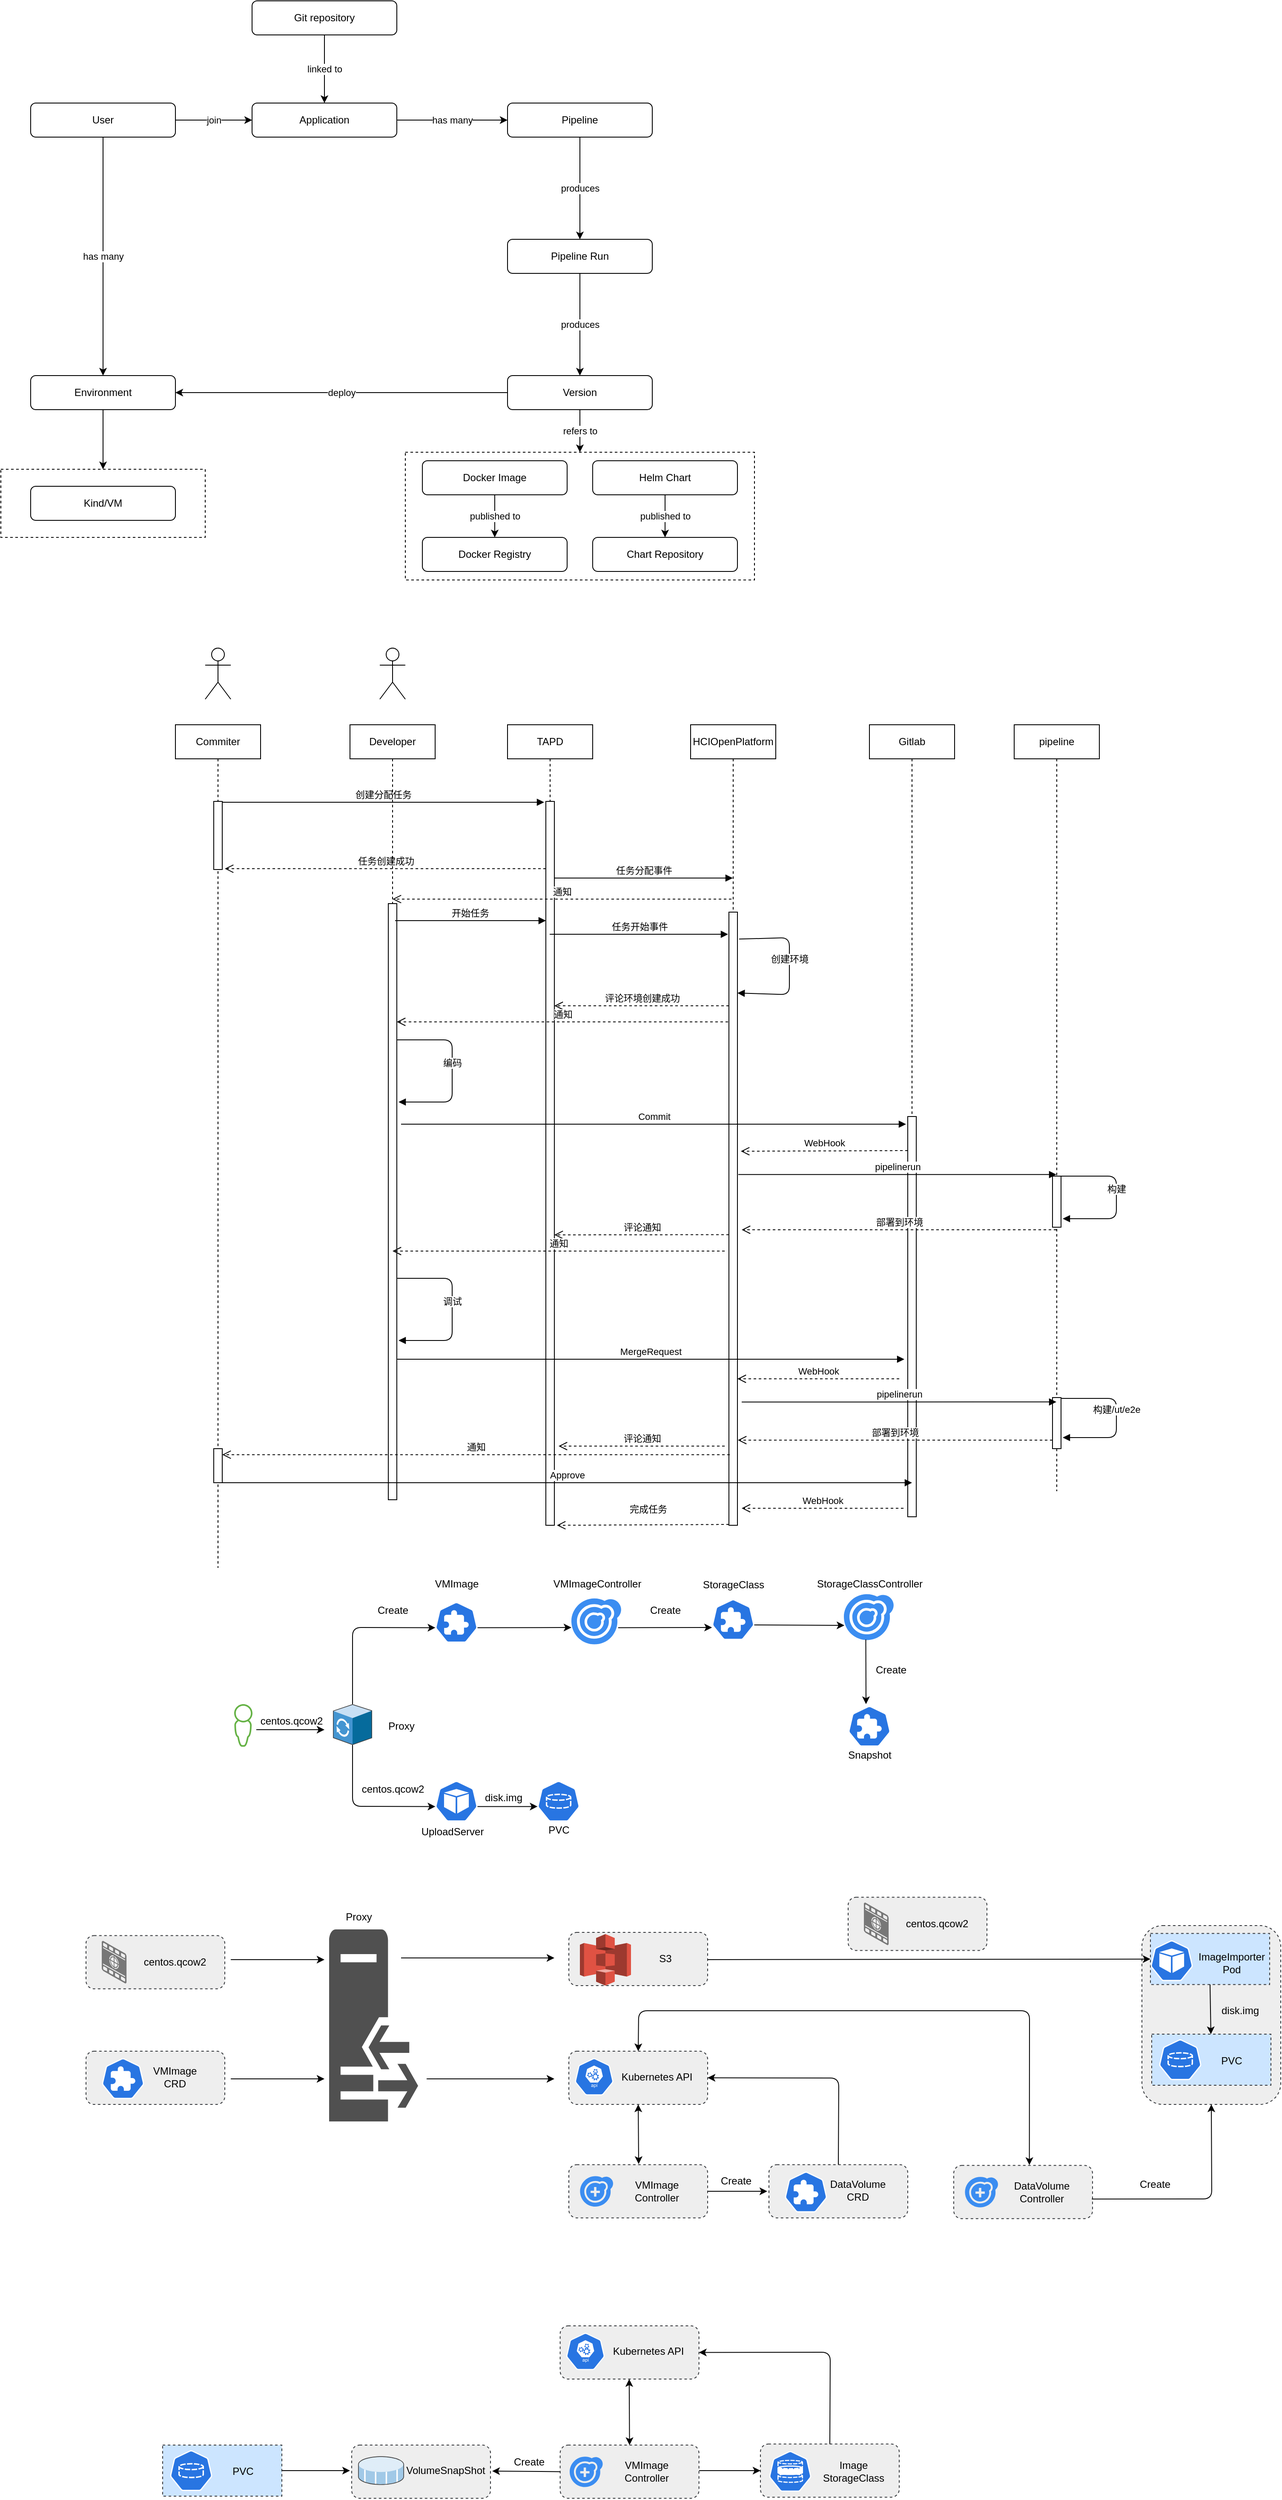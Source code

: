 <mxfile version="14.8.4" type="github">
  <diagram id="I2_IZlxrCPJmqtHngIZY" name="Page-1">
    <mxGraphModel dx="1718" dy="888" grid="1" gridSize="10" guides="1" tooltips="1" connect="1" arrows="0" fold="1" page="1" pageScale="1" pageWidth="827" pageHeight="1169" math="0" shadow="0">
      <root>
        <mxCell id="0" />
        <mxCell id="1" parent="0" />
        <mxCell id="bpDQ5_5XqcROET-1FKMb-46" value="" style="rounded=1;whiteSpace=wrap;html=1;strokeColor=#36393d;fillColor=#eeeeee;dashed=1;" vertex="1" parent="1">
          <mxGeometry x="1380" y="2320" width="163" height="210" as="geometry" />
        </mxCell>
        <mxCell id="bpDQ5_5XqcROET-1FKMb-51" value="" style="rounded=0;whiteSpace=wrap;html=1;shadow=0;glass=0;dashed=1;sketch=0;strokeColor=#36393d;fillColor=#cce5ff;" vertex="1" parent="1">
          <mxGeometry x="1391.5" y="2447.5" width="140" height="60" as="geometry" />
        </mxCell>
        <mxCell id="bpDQ5_5XqcROET-1FKMb-49" value="" style="rounded=0;whiteSpace=wrap;html=1;shadow=0;glass=0;dashed=1;sketch=0;strokeColor=#36393d;fillColor=#cce5ff;" vertex="1" parent="1">
          <mxGeometry x="1390" y="2329.25" width="140" height="60" as="geometry" />
        </mxCell>
        <mxCell id="bpDQ5_5XqcROET-1FKMb-26" value="" style="rounded=1;whiteSpace=wrap;html=1;strokeColor=#36393d;fillColor=#eeeeee;dashed=1;shadow=0;glass=0;" vertex="1" parent="1">
          <mxGeometry x="140" y="2331.75" width="163" height="62.5" as="geometry" />
        </mxCell>
        <mxCell id="bpDQ5_5XqcROET-1FKMb-23" value="" style="rounded=1;whiteSpace=wrap;html=1;strokeColor=#36393d;fillColor=#eeeeee;dashed=1;shadow=0;glass=0;" vertex="1" parent="1">
          <mxGeometry x="140" y="2467.5" width="163" height="62.5" as="geometry" />
        </mxCell>
        <mxCell id="bpDQ5_5XqcROET-1FKMb-22" value="" style="rounded=1;whiteSpace=wrap;html=1;strokeColor=#36393d;fillColor=#eeeeee;dashed=1;" vertex="1" parent="1">
          <mxGeometry x="707" y="2467.5" width="163" height="62.5" as="geometry" />
        </mxCell>
        <mxCell id="InCO79QbCQuYWvLhkoXh-1" value="User" style="rounded=1;whiteSpace=wrap;html=1;" parent="1" vertex="1">
          <mxGeometry x="75" y="180" width="170" height="40" as="geometry" />
        </mxCell>
        <mxCell id="InCO79QbCQuYWvLhkoXh-3" value="Application" style="rounded=1;whiteSpace=wrap;html=1;" parent="1" vertex="1">
          <mxGeometry x="335" y="180" width="170" height="40" as="geometry" />
        </mxCell>
        <mxCell id="InCO79QbCQuYWvLhkoXh-7" value="Git repository" style="rounded=1;whiteSpace=wrap;html=1;" parent="1" vertex="1">
          <mxGeometry x="335" y="60" width="170" height="40" as="geometry" />
        </mxCell>
        <mxCell id="InCO79QbCQuYWvLhkoXh-10" value="" style="endArrow=classic;html=1;" parent="1" edge="1">
          <mxGeometry relative="1" as="geometry">
            <mxPoint x="245" y="200" as="sourcePoint" />
            <mxPoint x="335" y="200" as="targetPoint" />
          </mxGeometry>
        </mxCell>
        <mxCell id="InCO79QbCQuYWvLhkoXh-11" value="join" style="edgeLabel;resizable=0;html=1;align=center;verticalAlign=middle;" parent="InCO79QbCQuYWvLhkoXh-10" connectable="0" vertex="1">
          <mxGeometry relative="1" as="geometry" />
        </mxCell>
        <mxCell id="InCO79QbCQuYWvLhkoXh-13" value="" style="endArrow=classic;html=1;exitX=0.5;exitY=1;exitDx=0;exitDy=0;entryX=0.5;entryY=0;entryDx=0;entryDy=0;" parent="1" source="InCO79QbCQuYWvLhkoXh-7" target="InCO79QbCQuYWvLhkoXh-3" edge="1">
          <mxGeometry relative="1" as="geometry">
            <mxPoint x="415" y="570" as="sourcePoint" />
            <mxPoint x="515" y="570" as="targetPoint" />
          </mxGeometry>
        </mxCell>
        <mxCell id="InCO79QbCQuYWvLhkoXh-14" value="linked to" style="edgeLabel;resizable=0;html=1;align=center;verticalAlign=middle;" parent="InCO79QbCQuYWvLhkoXh-13" connectable="0" vertex="1">
          <mxGeometry relative="1" as="geometry" />
        </mxCell>
        <mxCell id="InCO79QbCQuYWvLhkoXh-15" value="Pipeline" style="rounded=1;whiteSpace=wrap;html=1;" parent="1" vertex="1">
          <mxGeometry x="635" y="180" width="170" height="40" as="geometry" />
        </mxCell>
        <mxCell id="InCO79QbCQuYWvLhkoXh-16" value="" style="endArrow=classic;html=1;exitX=1;exitY=0.5;exitDx=0;exitDy=0;entryX=0;entryY=0.5;entryDx=0;entryDy=0;" parent="1" source="InCO79QbCQuYWvLhkoXh-3" target="InCO79QbCQuYWvLhkoXh-15" edge="1">
          <mxGeometry relative="1" as="geometry">
            <mxPoint x="415" y="570" as="sourcePoint" />
            <mxPoint x="515" y="570" as="targetPoint" />
          </mxGeometry>
        </mxCell>
        <mxCell id="InCO79QbCQuYWvLhkoXh-17" value="has many" style="edgeLabel;resizable=0;html=1;align=center;verticalAlign=middle;" parent="InCO79QbCQuYWvLhkoXh-16" connectable="0" vertex="1">
          <mxGeometry relative="1" as="geometry" />
        </mxCell>
        <mxCell id="InCO79QbCQuYWvLhkoXh-18" value="Environment" style="rounded=1;whiteSpace=wrap;html=1;" parent="1" vertex="1">
          <mxGeometry x="75" y="500" width="170" height="40" as="geometry" />
        </mxCell>
        <mxCell id="InCO79QbCQuYWvLhkoXh-19" value="" style="endArrow=classic;html=1;exitX=0.5;exitY=1;exitDx=0;exitDy=0;" parent="1" source="InCO79QbCQuYWvLhkoXh-1" target="InCO79QbCQuYWvLhkoXh-18" edge="1">
          <mxGeometry relative="1" as="geometry">
            <mxPoint x="415" y="570" as="sourcePoint" />
            <mxPoint x="515" y="570" as="targetPoint" />
          </mxGeometry>
        </mxCell>
        <mxCell id="InCO79QbCQuYWvLhkoXh-20" value="has many" style="edgeLabel;resizable=0;html=1;align=center;verticalAlign=middle;" parent="InCO79QbCQuYWvLhkoXh-19" connectable="0" vertex="1">
          <mxGeometry relative="1" as="geometry" />
        </mxCell>
        <mxCell id="InCO79QbCQuYWvLhkoXh-21" value="Pipeline Run" style="rounded=1;whiteSpace=wrap;html=1;" parent="1" vertex="1">
          <mxGeometry x="635" y="340" width="170" height="40" as="geometry" />
        </mxCell>
        <mxCell id="InCO79QbCQuYWvLhkoXh-22" value="Version" style="rounded=1;whiteSpace=wrap;html=1;" parent="1" vertex="1">
          <mxGeometry x="635" y="500" width="170" height="40" as="geometry" />
        </mxCell>
        <mxCell id="InCO79QbCQuYWvLhkoXh-23" value="Kind/VM" style="rounded=1;whiteSpace=wrap;html=1;" parent="1" vertex="1">
          <mxGeometry x="75" y="630" width="170" height="40" as="geometry" />
        </mxCell>
        <mxCell id="InCO79QbCQuYWvLhkoXh-24" value="" style="rounded=0;whiteSpace=wrap;html=1;fillColor=none;dashed=1;" parent="1" vertex="1">
          <mxGeometry x="40" y="610" width="240" height="80" as="geometry" />
        </mxCell>
        <mxCell id="InCO79QbCQuYWvLhkoXh-25" value="" style="endArrow=classic;html=1;exitX=0.5;exitY=1;exitDx=0;exitDy=0;entryX=0.5;entryY=0;entryDx=0;entryDy=0;" parent="1" source="InCO79QbCQuYWvLhkoXh-15" target="InCO79QbCQuYWvLhkoXh-21" edge="1">
          <mxGeometry relative="1" as="geometry">
            <mxPoint x="415" y="570" as="sourcePoint" />
            <mxPoint x="515" y="570" as="targetPoint" />
          </mxGeometry>
        </mxCell>
        <mxCell id="InCO79QbCQuYWvLhkoXh-26" value="produces" style="edgeLabel;resizable=0;html=1;align=center;verticalAlign=middle;" parent="InCO79QbCQuYWvLhkoXh-25" connectable="0" vertex="1">
          <mxGeometry relative="1" as="geometry" />
        </mxCell>
        <mxCell id="InCO79QbCQuYWvLhkoXh-27" value="" style="endArrow=classic;html=1;exitX=0.5;exitY=1;exitDx=0;exitDy=0;entryX=0.5;entryY=0;entryDx=0;entryDy=0;" parent="1" source="InCO79QbCQuYWvLhkoXh-21" target="InCO79QbCQuYWvLhkoXh-22" edge="1">
          <mxGeometry relative="1" as="geometry">
            <mxPoint x="730" y="230" as="sourcePoint" />
            <mxPoint x="730" y="350" as="targetPoint" />
          </mxGeometry>
        </mxCell>
        <mxCell id="InCO79QbCQuYWvLhkoXh-28" value="produces" style="edgeLabel;resizable=0;html=1;align=center;verticalAlign=middle;" parent="InCO79QbCQuYWvLhkoXh-27" connectable="0" vertex="1">
          <mxGeometry relative="1" as="geometry" />
        </mxCell>
        <mxCell id="InCO79QbCQuYWvLhkoXh-29" value="" style="endArrow=classic;html=1;exitX=0;exitY=0.5;exitDx=0;exitDy=0;entryX=1;entryY=0.5;entryDx=0;entryDy=0;" parent="1" source="InCO79QbCQuYWvLhkoXh-22" target="InCO79QbCQuYWvLhkoXh-18" edge="1">
          <mxGeometry relative="1" as="geometry">
            <mxPoint x="415" y="570" as="sourcePoint" />
            <mxPoint x="515" y="570" as="targetPoint" />
          </mxGeometry>
        </mxCell>
        <mxCell id="InCO79QbCQuYWvLhkoXh-30" value="deploy" style="edgeLabel;resizable=0;html=1;align=center;verticalAlign=middle;" parent="InCO79QbCQuYWvLhkoXh-29" connectable="0" vertex="1">
          <mxGeometry relative="1" as="geometry" />
        </mxCell>
        <mxCell id="InCO79QbCQuYWvLhkoXh-31" value="Docker Image" style="rounded=1;whiteSpace=wrap;html=1;" parent="1" vertex="1">
          <mxGeometry x="535" y="600" width="170" height="40" as="geometry" />
        </mxCell>
        <mxCell id="InCO79QbCQuYWvLhkoXh-32" value="Helm Chart" style="rounded=1;whiteSpace=wrap;html=1;" parent="1" vertex="1">
          <mxGeometry x="735" y="600" width="170" height="40" as="geometry" />
        </mxCell>
        <mxCell id="InCO79QbCQuYWvLhkoXh-33" value="Docker Registry" style="rounded=1;whiteSpace=wrap;html=1;" parent="1" vertex="1">
          <mxGeometry x="535" y="690" width="170" height="40" as="geometry" />
        </mxCell>
        <mxCell id="InCO79QbCQuYWvLhkoXh-34" value="Chart Repository" style="rounded=1;whiteSpace=wrap;html=1;" parent="1" vertex="1">
          <mxGeometry x="735" y="690" width="170" height="40" as="geometry" />
        </mxCell>
        <mxCell id="InCO79QbCQuYWvLhkoXh-35" value="" style="rounded=0;whiteSpace=wrap;html=1;fillColor=none;dashed=1;" parent="1" vertex="1">
          <mxGeometry x="515" y="590" width="410" height="150" as="geometry" />
        </mxCell>
        <mxCell id="InCO79QbCQuYWvLhkoXh-36" value="" style="endArrow=classic;html=1;exitX=0.5;exitY=1;exitDx=0;exitDy=0;entryX=0.5;entryY=0;entryDx=0;entryDy=0;" parent="1" source="InCO79QbCQuYWvLhkoXh-22" target="InCO79QbCQuYWvLhkoXh-35" edge="1">
          <mxGeometry relative="1" as="geometry">
            <mxPoint x="415" y="570" as="sourcePoint" />
            <mxPoint x="515" y="570" as="targetPoint" />
          </mxGeometry>
        </mxCell>
        <mxCell id="InCO79QbCQuYWvLhkoXh-37" value="refers to" style="edgeLabel;resizable=0;html=1;align=center;verticalAlign=middle;" parent="InCO79QbCQuYWvLhkoXh-36" connectable="0" vertex="1">
          <mxGeometry relative="1" as="geometry" />
        </mxCell>
        <mxCell id="InCO79QbCQuYWvLhkoXh-39" value="" style="endArrow=classic;html=1;exitX=0.5;exitY=1;exitDx=0;exitDy=0;entryX=0.5;entryY=0;entryDx=0;entryDy=0;" parent="1" source="InCO79QbCQuYWvLhkoXh-31" target="InCO79QbCQuYWvLhkoXh-33" edge="1">
          <mxGeometry relative="1" as="geometry">
            <mxPoint x="415" y="570" as="sourcePoint" />
            <mxPoint x="515" y="570" as="targetPoint" />
          </mxGeometry>
        </mxCell>
        <mxCell id="InCO79QbCQuYWvLhkoXh-40" value="published to" style="edgeLabel;resizable=0;html=1;align=center;verticalAlign=middle;" parent="InCO79QbCQuYWvLhkoXh-39" connectable="0" vertex="1">
          <mxGeometry relative="1" as="geometry" />
        </mxCell>
        <mxCell id="InCO79QbCQuYWvLhkoXh-41" value="" style="endArrow=classic;html=1;exitX=0.5;exitY=1;exitDx=0;exitDy=0;entryX=0.5;entryY=0;entryDx=0;entryDy=0;" parent="1" source="InCO79QbCQuYWvLhkoXh-32" target="InCO79QbCQuYWvLhkoXh-34" edge="1">
          <mxGeometry relative="1" as="geometry">
            <mxPoint x="630" y="650" as="sourcePoint" />
            <mxPoint x="630" y="700" as="targetPoint" />
          </mxGeometry>
        </mxCell>
        <mxCell id="InCO79QbCQuYWvLhkoXh-42" value="published to" style="edgeLabel;resizable=0;html=1;align=center;verticalAlign=middle;" parent="InCO79QbCQuYWvLhkoXh-41" connectable="0" vertex="1">
          <mxGeometry relative="1" as="geometry" />
        </mxCell>
        <mxCell id="InCO79QbCQuYWvLhkoXh-43" value="" style="endArrow=classic;html=1;exitX=0.5;exitY=1;exitDx=0;exitDy=0;" parent="1" source="InCO79QbCQuYWvLhkoXh-18" target="InCO79QbCQuYWvLhkoXh-24" edge="1">
          <mxGeometry width="50" height="50" relative="1" as="geometry">
            <mxPoint x="445" y="600" as="sourcePoint" />
            <mxPoint x="495" y="550" as="targetPoint" />
          </mxGeometry>
        </mxCell>
        <mxCell id="Y1Lq8l-1mmM8_-CoOzVK-4" value="Commiter" style="shape=umlLifeline;perimeter=lifelinePerimeter;whiteSpace=wrap;html=1;container=1;collapsible=0;recursiveResize=0;outlineConnect=0;" parent="1" vertex="1">
          <mxGeometry x="245" y="910" width="100" height="990" as="geometry" />
        </mxCell>
        <mxCell id="Y1Lq8l-1mmM8_-CoOzVK-7" value="" style="shape=umlActor;verticalLabelPosition=bottom;verticalAlign=top;html=1;" parent="1" vertex="1">
          <mxGeometry x="280" y="820" width="30" height="60" as="geometry" />
        </mxCell>
        <mxCell id="Y1Lq8l-1mmM8_-CoOzVK-8" value="TAPD" style="shape=umlLifeline;perimeter=lifelinePerimeter;whiteSpace=wrap;html=1;container=1;collapsible=0;recursiveResize=0;outlineConnect=0;" parent="1" vertex="1">
          <mxGeometry x="635" y="910" width="100" height="300" as="geometry" />
        </mxCell>
        <mxCell id="Y1Lq8l-1mmM8_-CoOzVK-10" value="" style="html=1;points=[];perimeter=orthogonalPerimeter;" parent="1" vertex="1">
          <mxGeometry x="290" y="1000" width="10" height="80" as="geometry" />
        </mxCell>
        <mxCell id="Y1Lq8l-1mmM8_-CoOzVK-11" value="" style="html=1;points=[];perimeter=orthogonalPerimeter;" parent="1" vertex="1">
          <mxGeometry x="680" y="1000" width="10" height="850" as="geometry" />
        </mxCell>
        <mxCell id="Y1Lq8l-1mmM8_-CoOzVK-12" value="任务创建成功" style="html=1;verticalAlign=bottom;endArrow=open;dashed=1;endSize=8;entryX=1.3;entryY=0.988;entryDx=0;entryDy=0;entryPerimeter=0;" parent="1" source="Y1Lq8l-1mmM8_-CoOzVK-11" target="Y1Lq8l-1mmM8_-CoOzVK-10" edge="1">
          <mxGeometry relative="1" as="geometry">
            <mxPoint x="460" y="1030" as="sourcePoint" />
            <mxPoint x="380" y="1030" as="targetPoint" />
          </mxGeometry>
        </mxCell>
        <mxCell id="Y1Lq8l-1mmM8_-CoOzVK-9" value="创建分配任务" style="html=1;verticalAlign=bottom;endArrow=block;exitX=1;exitY=0.013;exitDx=0;exitDy=0;exitPerimeter=0;" parent="1" source="Y1Lq8l-1mmM8_-CoOzVK-10" edge="1">
          <mxGeometry width="80" relative="1" as="geometry">
            <mxPoint x="300" y="1000" as="sourcePoint" />
            <mxPoint x="678" y="1001" as="targetPoint" />
          </mxGeometry>
        </mxCell>
        <mxCell id="Y1Lq8l-1mmM8_-CoOzVK-13" value="Developer" style="shape=umlLifeline;perimeter=lifelinePerimeter;whiteSpace=wrap;html=1;container=1;collapsible=0;recursiveResize=0;outlineConnect=0;" parent="1" vertex="1">
          <mxGeometry x="450" y="910" width="100" height="620" as="geometry" />
        </mxCell>
        <mxCell id="Y1Lq8l-1mmM8_-CoOzVK-14" value="" style="shape=umlActor;verticalLabelPosition=bottom;verticalAlign=top;html=1;" parent="1" vertex="1">
          <mxGeometry x="485" y="820" width="30" height="60" as="geometry" />
        </mxCell>
        <mxCell id="Y1Lq8l-1mmM8_-CoOzVK-15" value="" style="html=1;points=[];perimeter=orthogonalPerimeter;" parent="1" vertex="1">
          <mxGeometry x="495" y="1120" width="10" height="700" as="geometry" />
        </mxCell>
        <mxCell id="Y1Lq8l-1mmM8_-CoOzVK-16" value="开始任务" style="html=1;verticalAlign=bottom;endArrow=block;entryX=0;entryY=0.29;entryDx=0;entryDy=0;entryPerimeter=0;exitX=0.8;exitY=-0.003;exitDx=0;exitDy=0;exitPerimeter=0;" parent="1" edge="1">
          <mxGeometry width="80" relative="1" as="geometry">
            <mxPoint x="503" y="1140.0" as="sourcePoint" />
            <mxPoint x="680" y="1140.01" as="targetPoint" />
          </mxGeometry>
        </mxCell>
        <mxCell id="Y1Lq8l-1mmM8_-CoOzVK-17" value="HCIOpenPlatform" style="shape=umlLifeline;perimeter=lifelinePerimeter;whiteSpace=wrap;html=1;container=1;collapsible=0;recursiveResize=0;outlineConnect=0;" parent="1" vertex="1">
          <mxGeometry x="850" y="910" width="100" height="580" as="geometry" />
        </mxCell>
        <mxCell id="Y1Lq8l-1mmM8_-CoOzVK-18" value="" style="html=1;points=[];perimeter=orthogonalPerimeter;" parent="1" vertex="1">
          <mxGeometry x="895" y="1130" width="10" height="720" as="geometry" />
        </mxCell>
        <mxCell id="Y1Lq8l-1mmM8_-CoOzVK-19" value="任务开始事件" style="html=1;verticalAlign=bottom;endArrow=block;entryX=-0.1;entryY=0.007;entryDx=0;entryDy=0;entryPerimeter=0;" parent="1" edge="1">
          <mxGeometry width="80" relative="1" as="geometry">
            <mxPoint x="684.5" y="1156.04" as="sourcePoint" />
            <mxPoint x="894" y="1156.04" as="targetPoint" />
          </mxGeometry>
        </mxCell>
        <mxCell id="Y1Lq8l-1mmM8_-CoOzVK-20" value="创建环境" style="html=1;verticalAlign=bottom;endArrow=block;exitX=1.2;exitY=0.044;exitDx=0;exitDy=0;exitPerimeter=0;" parent="1" source="Y1Lq8l-1mmM8_-CoOzVK-18" edge="1">
          <mxGeometry width="80" relative="1" as="geometry">
            <mxPoint x="905" y="1154" as="sourcePoint" />
            <mxPoint x="905" y="1225" as="targetPoint" />
            <Array as="points">
              <mxPoint x="966" y="1160" />
              <mxPoint x="966" y="1227" />
            </Array>
          </mxGeometry>
        </mxCell>
        <mxCell id="Y1Lq8l-1mmM8_-CoOzVK-24" value="评论环境创建成功" style="html=1;verticalAlign=bottom;endArrow=open;dashed=1;endSize=8;" parent="1" target="Y1Lq8l-1mmM8_-CoOzVK-11" edge="1">
          <mxGeometry relative="1" as="geometry">
            <mxPoint x="895" y="1240" as="sourcePoint" />
            <mxPoint x="815" y="1240" as="targetPoint" />
          </mxGeometry>
        </mxCell>
        <mxCell id="Y1Lq8l-1mmM8_-CoOzVK-26" value="通知" style="html=1;verticalAlign=bottom;endArrow=open;dashed=1;endSize=8;exitX=-0.1;exitY=0.179;exitDx=0;exitDy=0;exitPerimeter=0;" parent="1" source="Y1Lq8l-1mmM8_-CoOzVK-18" target="Y1Lq8l-1mmM8_-CoOzVK-15" edge="1">
          <mxGeometry relative="1" as="geometry">
            <mxPoint x="680" y="1260" as="sourcePoint" />
            <mxPoint x="510" y="1260" as="targetPoint" />
          </mxGeometry>
        </mxCell>
        <mxCell id="Y1Lq8l-1mmM8_-CoOzVK-27" value="编码" style="html=1;verticalAlign=bottom;endArrow=block;exitX=1;exitY=0.096;exitDx=0;exitDy=0;exitPerimeter=0;entryX=1.2;entryY=0.388;entryDx=0;entryDy=0;entryPerimeter=0;" parent="1" edge="1">
          <mxGeometry width="80" relative="1" as="geometry">
            <mxPoint x="505" y="1280" as="sourcePoint" />
            <mxPoint x="507" y="1353" as="targetPoint" />
            <Array as="points">
              <mxPoint x="570" y="1280" />
              <mxPoint x="570" y="1353" />
            </Array>
          </mxGeometry>
        </mxCell>
        <mxCell id="Y1Lq8l-1mmM8_-CoOzVK-28" value="Gitlab" style="shape=umlLifeline;perimeter=lifelinePerimeter;whiteSpace=wrap;html=1;container=1;collapsible=0;recursiveResize=0;outlineConnect=0;" parent="1" vertex="1">
          <mxGeometry x="1060" y="910" width="100" height="580" as="geometry" />
        </mxCell>
        <mxCell id="Y1Lq8l-1mmM8_-CoOzVK-29" value="Commit" style="html=1;verticalAlign=bottom;endArrow=block;" parent="1" edge="1">
          <mxGeometry width="80" relative="1" as="geometry">
            <mxPoint x="510" y="1379" as="sourcePoint" />
            <mxPoint x="1103" y="1379" as="targetPoint" />
          </mxGeometry>
        </mxCell>
        <mxCell id="Y1Lq8l-1mmM8_-CoOzVK-30" value="" style="html=1;points=[];perimeter=orthogonalPerimeter;" parent="1" vertex="1">
          <mxGeometry x="1105" y="1370" width="10" height="470" as="geometry" />
        </mxCell>
        <mxCell id="Y1Lq8l-1mmM8_-CoOzVK-31" value="pipeline" style="shape=umlLifeline;perimeter=lifelinePerimeter;whiteSpace=wrap;html=1;container=1;collapsible=0;recursiveResize=0;outlineConnect=0;" parent="1" vertex="1">
          <mxGeometry x="1230" y="910" width="100" height="900" as="geometry" />
        </mxCell>
        <mxCell id="Y1Lq8l-1mmM8_-CoOzVK-33" value="WebHook" style="html=1;verticalAlign=bottom;endArrow=open;dashed=1;endSize=8;entryX=1.4;entryY=0.39;entryDx=0;entryDy=0;entryPerimeter=0;" parent="1" target="Y1Lq8l-1mmM8_-CoOzVK-18" edge="1">
          <mxGeometry relative="1" as="geometry">
            <mxPoint x="1105" y="1410" as="sourcePoint" />
            <mxPoint x="910" y="1410" as="targetPoint" />
          </mxGeometry>
        </mxCell>
        <mxCell id="Y1Lq8l-1mmM8_-CoOzVK-34" value="pipelinerun" style="html=1;verticalAlign=bottom;endArrow=block;exitX=1.1;exitY=0.428;exitDx=0;exitDy=0;exitPerimeter=0;" parent="1" source="Y1Lq8l-1mmM8_-CoOzVK-18" target="Y1Lq8l-1mmM8_-CoOzVK-31" edge="1">
          <mxGeometry width="80" relative="1" as="geometry">
            <mxPoint x="790" y="1270" as="sourcePoint" />
            <mxPoint x="870" y="1270" as="targetPoint" />
          </mxGeometry>
        </mxCell>
        <mxCell id="Y1Lq8l-1mmM8_-CoOzVK-35" value="部署到环境" style="html=1;verticalAlign=bottom;endArrow=open;dashed=1;endSize=8;" parent="1" source="Y1Lq8l-1mmM8_-CoOzVK-31" edge="1">
          <mxGeometry relative="1" as="geometry">
            <mxPoint x="870" y="1270" as="sourcePoint" />
            <mxPoint x="910" y="1503" as="targetPoint" />
          </mxGeometry>
        </mxCell>
        <mxCell id="Y1Lq8l-1mmM8_-CoOzVK-37" value="评论通知" style="html=1;verticalAlign=bottom;endArrow=open;dashed=1;endSize=8;exitX=0;exitY=0.526;exitDx=0;exitDy=0;exitPerimeter=0;" parent="1" source="Y1Lq8l-1mmM8_-CoOzVK-18" edge="1">
          <mxGeometry relative="1" as="geometry">
            <mxPoint x="890" y="1500" as="sourcePoint" />
            <mxPoint x="690" y="1509" as="targetPoint" />
          </mxGeometry>
        </mxCell>
        <mxCell id="Y1Lq8l-1mmM8_-CoOzVK-38" value="通知" style="html=1;verticalAlign=bottom;endArrow=open;dashed=1;endSize=8;" parent="1" edge="1">
          <mxGeometry relative="1" as="geometry">
            <mxPoint x="890" y="1528" as="sourcePoint" />
            <mxPoint x="500" y="1528" as="targetPoint" />
          </mxGeometry>
        </mxCell>
        <mxCell id="Y1Lq8l-1mmM8_-CoOzVK-39" value="" style="html=1;points=[];perimeter=orthogonalPerimeter;" parent="1" vertex="1">
          <mxGeometry x="1275" y="1440" width="10" height="60" as="geometry" />
        </mxCell>
        <mxCell id="Y1Lq8l-1mmM8_-CoOzVK-40" value="调试" style="html=1;verticalAlign=bottom;endArrow=block;exitX=1;exitY=0.096;exitDx=0;exitDy=0;exitPerimeter=0;entryX=1.2;entryY=0.388;entryDx=0;entryDy=0;entryPerimeter=0;" parent="1" edge="1">
          <mxGeometry width="80" relative="1" as="geometry">
            <mxPoint x="505" y="1560" as="sourcePoint" />
            <mxPoint x="507" y="1633" as="targetPoint" />
            <Array as="points">
              <mxPoint x="570" y="1560" />
              <mxPoint x="570" y="1633" />
            </Array>
          </mxGeometry>
        </mxCell>
        <mxCell id="Y1Lq8l-1mmM8_-CoOzVK-41" value="MergeRequest" style="html=1;verticalAlign=bottom;endArrow=block;" parent="1" edge="1">
          <mxGeometry width="80" relative="1" as="geometry">
            <mxPoint x="505" y="1655" as="sourcePoint" />
            <mxPoint x="1101" y="1655" as="targetPoint" />
          </mxGeometry>
        </mxCell>
        <mxCell id="Y1Lq8l-1mmM8_-CoOzVK-42" value="WebHook" style="html=1;verticalAlign=bottom;endArrow=open;dashed=1;endSize=8;" parent="1" edge="1">
          <mxGeometry relative="1" as="geometry">
            <mxPoint x="1095" y="1678" as="sourcePoint" />
            <mxPoint x="905" y="1678" as="targetPoint" />
          </mxGeometry>
        </mxCell>
        <mxCell id="Y1Lq8l-1mmM8_-CoOzVK-43" value="评论通知" style="html=1;verticalAlign=bottom;endArrow=open;dashed=1;endSize=8;" parent="1" edge="1">
          <mxGeometry relative="1" as="geometry">
            <mxPoint x="890" y="1757" as="sourcePoint" />
            <mxPoint x="695" y="1757" as="targetPoint" />
          </mxGeometry>
        </mxCell>
        <mxCell id="Y1Lq8l-1mmM8_-CoOzVK-44" value="通知" style="html=1;verticalAlign=bottom;endArrow=open;dashed=1;endSize=8;exitX=0.1;exitY=0.839;exitDx=0;exitDy=0;exitPerimeter=0;" parent="1" edge="1">
          <mxGeometry relative="1" as="geometry">
            <mxPoint x="896" y="1767.08" as="sourcePoint" />
            <mxPoint x="300" y="1767.08" as="targetPoint" />
          </mxGeometry>
        </mxCell>
        <mxCell id="Y1Lq8l-1mmM8_-CoOzVK-45" value="" style="html=1;points=[];perimeter=orthogonalPerimeter;" parent="1" vertex="1">
          <mxGeometry x="290" y="1760" width="10" height="40" as="geometry" />
        </mxCell>
        <mxCell id="Y1Lq8l-1mmM8_-CoOzVK-46" value="Approve" style="html=1;verticalAlign=bottom;endArrow=block;entryX=0.5;entryY=0.915;entryDx=0;entryDy=0;entryPerimeter=0;" parent="1" source="Y1Lq8l-1mmM8_-CoOzVK-45" target="Y1Lq8l-1mmM8_-CoOzVK-30" edge="1">
          <mxGeometry width="80" relative="1" as="geometry">
            <mxPoint x="790" y="1470" as="sourcePoint" />
            <mxPoint x="870" y="1470" as="targetPoint" />
          </mxGeometry>
        </mxCell>
        <mxCell id="Y1Lq8l-1mmM8_-CoOzVK-47" value="WebHook" style="html=1;verticalAlign=bottom;endArrow=open;dashed=1;endSize=8;" parent="1" edge="1">
          <mxGeometry relative="1" as="geometry">
            <mxPoint x="1100" y="1830" as="sourcePoint" />
            <mxPoint x="910" y="1830" as="targetPoint" />
          </mxGeometry>
        </mxCell>
        <mxCell id="Y1Lq8l-1mmM8_-CoOzVK-48" value="完成任务" style="html=1;verticalAlign=bottom;endArrow=open;dashed=1;endSize=8;entryX=1.3;entryY=1;entryDx=0;entryDy=0;entryPerimeter=0;" parent="1" target="Y1Lq8l-1mmM8_-CoOzVK-11" edge="1">
          <mxGeometry x="-0.06" y="-9" relative="1" as="geometry">
            <mxPoint x="895" y="1849" as="sourcePoint" />
            <mxPoint x="815" y="1849" as="targetPoint" />
            <mxPoint as="offset" />
          </mxGeometry>
        </mxCell>
        <mxCell id="Y1Lq8l-1mmM8_-CoOzVK-50" value="任务分配事件" style="html=1;verticalAlign=bottom;endArrow=block;" parent="1" target="Y1Lq8l-1mmM8_-CoOzVK-17" edge="1">
          <mxGeometry width="80" relative="1" as="geometry">
            <mxPoint x="690" y="1090" as="sourcePoint" />
            <mxPoint x="890" y="1090" as="targetPoint" />
          </mxGeometry>
        </mxCell>
        <mxCell id="Y1Lq8l-1mmM8_-CoOzVK-51" value="通知" style="html=1;verticalAlign=bottom;endArrow=open;dashed=1;endSize=8;exitX=0.48;exitY=0.353;exitDx=0;exitDy=0;exitPerimeter=0;" parent="1" source="Y1Lq8l-1mmM8_-CoOzVK-17" target="Y1Lq8l-1mmM8_-CoOzVK-13" edge="1">
          <mxGeometry relative="1" as="geometry">
            <mxPoint x="870" y="1470" as="sourcePoint" />
            <mxPoint x="790" y="1470" as="targetPoint" />
          </mxGeometry>
        </mxCell>
        <mxCell id="Y1Lq8l-1mmM8_-CoOzVK-52" value="构建" style="html=1;verticalAlign=bottom;endArrow=block;exitX=1;exitY=0.096;exitDx=0;exitDy=0;exitPerimeter=0;" parent="1" edge="1">
          <mxGeometry width="80" relative="1" as="geometry">
            <mxPoint x="1285" y="1440" as="sourcePoint" />
            <mxPoint x="1287" y="1490" as="targetPoint" />
            <Array as="points">
              <mxPoint x="1350" y="1440" />
              <mxPoint x="1350" y="1490" />
            </Array>
          </mxGeometry>
        </mxCell>
        <mxCell id="Y1Lq8l-1mmM8_-CoOzVK-53" value="" style="html=1;points=[];perimeter=orthogonalPerimeter;" parent="1" vertex="1">
          <mxGeometry x="1275" y="1700" width="10" height="60" as="geometry" />
        </mxCell>
        <mxCell id="Y1Lq8l-1mmM8_-CoOzVK-54" value="pipelinerun" style="html=1;verticalAlign=bottom;endArrow=block;exitX=1.5;exitY=0.799;exitDx=0;exitDy=0;exitPerimeter=0;" parent="1" source="Y1Lq8l-1mmM8_-CoOzVK-18" edge="1">
          <mxGeometry width="80" relative="1" as="geometry">
            <mxPoint x="1115" y="1705.13" as="sourcePoint" />
            <mxPoint x="1279.5" y="1705.13" as="targetPoint" />
          </mxGeometry>
        </mxCell>
        <mxCell id="Y1Lq8l-1mmM8_-CoOzVK-55" value="构建/ut/e2e" style="html=1;verticalAlign=bottom;endArrow=block;exitX=1;exitY=0.096;exitDx=0;exitDy=0;exitPerimeter=0;" parent="1" edge="1">
          <mxGeometry width="80" relative="1" as="geometry">
            <mxPoint x="1285" y="1701" as="sourcePoint" />
            <mxPoint x="1287" y="1747" as="targetPoint" />
            <Array as="points">
              <mxPoint x="1350" y="1701" />
              <mxPoint x="1350" y="1747" />
            </Array>
          </mxGeometry>
        </mxCell>
        <mxCell id="Y1Lq8l-1mmM8_-CoOzVK-56" value="部署到环境" style="html=1;verticalAlign=bottom;endArrow=open;dashed=1;endSize=8;" parent="1" edge="1">
          <mxGeometry relative="1" as="geometry">
            <mxPoint x="1275" y="1750" as="sourcePoint" />
            <mxPoint x="905.5" y="1750" as="targetPoint" />
          </mxGeometry>
        </mxCell>
        <mxCell id="1NZt71BDvrrL0MIO2B7E-1" value="" style="pointerEvents=1;shadow=0;dashed=0;html=1;strokeColor=none;aspect=fixed;labelPosition=center;verticalLabelPosition=bottom;verticalAlign=top;align=center;outlineConnect=0;shape=mxgraph.vvd.administrator;fillColor=#65B245;" parent="1" vertex="1">
          <mxGeometry x="314" y="2060" width="21.5" height="50" as="geometry" />
        </mxCell>
        <mxCell id="1NZt71BDvrrL0MIO2B7E-2" value="" style="shadow=0;dashed=0;html=1;labelPosition=center;verticalLabelPosition=bottom;verticalAlign=top;align=center;outlineConnect=0;shape=mxgraph.veeam.3d.proxy;" parent="1" vertex="1">
          <mxGeometry x="430" y="2060" width="46" height="48" as="geometry" />
        </mxCell>
        <mxCell id="1NZt71BDvrrL0MIO2B7E-3" value="" style="html=1;dashed=0;whitespace=wrap;fillColor=#2875E2;strokeColor=#ffffff;points=[[0.005,0.63,0],[0.1,0.2,0],[0.9,0.2,0],[0.5,0,0],[0.995,0.63,0],[0.72,0.99,0],[0.5,1,0],[0.28,0.99,0]];shape=mxgraph.kubernetes.icon;prIcon=pod" parent="1" vertex="1">
          <mxGeometry x="550" y="2150" width="50" height="48" as="geometry" />
        </mxCell>
        <mxCell id="1NZt71BDvrrL0MIO2B7E-4" value="" style="html=1;dashed=0;whitespace=wrap;fillColor=#2875E2;strokeColor=#ffffff;points=[[0.005,0.63,0],[0.1,0.2,0],[0.9,0.2,0],[0.5,0,0],[0.995,0.63,0],[0.72,0.99,0],[0.5,1,0],[0.28,0.99,0]];shape=mxgraph.kubernetes.icon;prIcon=pvc" parent="1" vertex="1">
          <mxGeometry x="670" y="2150" width="50" height="48" as="geometry" />
        </mxCell>
        <mxCell id="1NZt71BDvrrL0MIO2B7E-5" value="" style="html=1;dashed=0;whitespace=wrap;fillColor=#2875E2;strokeColor=#ffffff;points=[[0.005,0.63,0],[0.1,0.2,0],[0.9,0.2,0],[0.5,0,0],[0.995,0.63,0],[0.72,0.99,0],[0.5,1,0],[0.28,0.99,0]];shape=mxgraph.kubernetes.icon;prIcon=crd" parent="1" vertex="1">
          <mxGeometry x="550" y="1940" width="50" height="48" as="geometry" />
        </mxCell>
        <mxCell id="1NZt71BDvrrL0MIO2B7E-6" value="" style="html=1;aspect=fixed;strokeColor=none;shadow=0;align=center;verticalAlign=top;fillColor=#3B8DF1;shape=mxgraph.gcp2.replication_controller_2" parent="1" vertex="1">
          <mxGeometry x="710" y="1935.2" width="60" height="54.6" as="geometry" />
        </mxCell>
        <mxCell id="1NZt71BDvrrL0MIO2B7E-7" value="" style="html=1;dashed=0;whitespace=wrap;fillColor=#2875E2;strokeColor=#ffffff;points=[[0.005,0.63,0],[0.1,0.2,0],[0.9,0.2,0],[0.5,0,0],[0.995,0.63,0],[0.72,0.99,0],[0.5,1,0],[0.28,0.99,0]];shape=mxgraph.kubernetes.icon;prIcon=crd" parent="1" vertex="1">
          <mxGeometry x="875" y="1936.7" width="50" height="48" as="geometry" />
        </mxCell>
        <mxCell id="1NZt71BDvrrL0MIO2B7E-9" value="Proxy" style="text;html=1;align=center;verticalAlign=middle;resizable=0;points=[];autosize=1;strokeColor=none;" parent="1" vertex="1">
          <mxGeometry x="485" y="2076" width="50" height="20" as="geometry" />
        </mxCell>
        <mxCell id="1NZt71BDvrrL0MIO2B7E-10" value="VMImage" style="text;html=1;align=center;verticalAlign=middle;resizable=0;points=[];autosize=1;strokeColor=none;" parent="1" vertex="1">
          <mxGeometry x="540" y="1908.5" width="70" height="20" as="geometry" />
        </mxCell>
        <mxCell id="1NZt71BDvrrL0MIO2B7E-11" value="" style="html=1;aspect=fixed;strokeColor=none;shadow=0;align=center;verticalAlign=top;fillColor=#3B8DF1;shape=mxgraph.gcp2.replication_controller_2" parent="1" vertex="1">
          <mxGeometry x="1030" y="1930.1" width="60" height="54.6" as="geometry" />
        </mxCell>
        <mxCell id="1NZt71BDvrrL0MIO2B7E-12" value="StorageClass" style="text;html=1;align=center;verticalAlign=middle;resizable=0;points=[];autosize=1;strokeColor=none;" parent="1" vertex="1">
          <mxGeometry x="855" y="1910" width="90" height="20" as="geometry" />
        </mxCell>
        <mxCell id="1NZt71BDvrrL0MIO2B7E-13" value="VMImageController" style="text;html=1;align=center;verticalAlign=middle;resizable=0;points=[];autosize=1;strokeColor=none;" parent="1" vertex="1">
          <mxGeometry x="680" y="1908.5" width="120" height="20" as="geometry" />
        </mxCell>
        <mxCell id="1NZt71BDvrrL0MIO2B7E-14" value="StorageClassController" style="text;html=1;align=center;verticalAlign=middle;resizable=0;points=[];autosize=1;strokeColor=none;" parent="1" vertex="1">
          <mxGeometry x="990" y="1908.5" width="140" height="20" as="geometry" />
        </mxCell>
        <mxCell id="1NZt71BDvrrL0MIO2B7E-15" value="" style="endArrow=classic;html=1;" parent="1" edge="1">
          <mxGeometry width="50" height="50" relative="1" as="geometry">
            <mxPoint x="340" y="2090" as="sourcePoint" />
            <mxPoint x="420" y="2090" as="targetPoint" />
          </mxGeometry>
        </mxCell>
        <mxCell id="1NZt71BDvrrL0MIO2B7E-16" value="" style="endArrow=classic;html=1;entryX=0.005;entryY=0.63;entryDx=0;entryDy=0;entryPerimeter=0;" parent="1" source="1NZt71BDvrrL0MIO2B7E-2" target="1NZt71BDvrrL0MIO2B7E-5" edge="1">
          <mxGeometry width="50" height="50" relative="1" as="geometry">
            <mxPoint x="570" y="2090" as="sourcePoint" />
            <mxPoint x="620" y="2040" as="targetPoint" />
            <Array as="points">
              <mxPoint x="453" y="1970" />
            </Array>
          </mxGeometry>
        </mxCell>
        <mxCell id="1NZt71BDvrrL0MIO2B7E-17" value="" style="endArrow=classic;html=1;entryX=0.005;entryY=0.63;entryDx=0;entryDy=0;entryPerimeter=0;" parent="1" source="1NZt71BDvrrL0MIO2B7E-2" target="1NZt71BDvrrL0MIO2B7E-3" edge="1">
          <mxGeometry width="50" height="50" relative="1" as="geometry">
            <mxPoint x="570" y="2090" as="sourcePoint" />
            <mxPoint x="620" y="2040" as="targetPoint" />
            <Array as="points">
              <mxPoint x="453" y="2180" />
            </Array>
          </mxGeometry>
        </mxCell>
        <mxCell id="1NZt71BDvrrL0MIO2B7E-18" value="" style="endArrow=classic;html=1;exitX=0.995;exitY=0.63;exitDx=0;exitDy=0;exitPerimeter=0;entryX=0.005;entryY=0.63;entryDx=0;entryDy=0;entryPerimeter=0;" parent="1" source="1NZt71BDvrrL0MIO2B7E-3" target="1NZt71BDvrrL0MIO2B7E-4" edge="1">
          <mxGeometry width="50" height="50" relative="1" as="geometry">
            <mxPoint x="570" y="2090" as="sourcePoint" />
            <mxPoint x="620" y="2040" as="targetPoint" />
          </mxGeometry>
        </mxCell>
        <mxCell id="1NZt71BDvrrL0MIO2B7E-19" value="disk.img" style="text;html=1;align=center;verticalAlign=middle;resizable=0;points=[];autosize=1;strokeColor=none;" parent="1" vertex="1">
          <mxGeometry x="600" y="2160" width="60" height="20" as="geometry" />
        </mxCell>
        <mxCell id="1NZt71BDvrrL0MIO2B7E-20" value="centos.qcow2" style="text;html=1;align=center;verticalAlign=middle;resizable=0;points=[];autosize=1;strokeColor=none;" parent="1" vertex="1">
          <mxGeometry x="455" y="2150" width="90" height="20" as="geometry" />
        </mxCell>
        <mxCell id="1NZt71BDvrrL0MIO2B7E-21" value="Create" style="text;html=1;align=center;verticalAlign=middle;resizable=0;points=[];autosize=1;strokeColor=none;" parent="1" vertex="1">
          <mxGeometry x="475" y="1940" width="50" height="20" as="geometry" />
        </mxCell>
        <mxCell id="1NZt71BDvrrL0MIO2B7E-22" value="centos.qcow2" style="text;html=1;align=center;verticalAlign=middle;resizable=0;points=[];autosize=1;strokeColor=none;" parent="1" vertex="1">
          <mxGeometry x="335.5" y="2070" width="90" height="20" as="geometry" />
        </mxCell>
        <mxCell id="1NZt71BDvrrL0MIO2B7E-23" value="" style="endArrow=classic;html=1;exitX=0.995;exitY=0.63;exitDx=0;exitDy=0;exitPerimeter=0;" parent="1" source="1NZt71BDvrrL0MIO2B7E-5" edge="1">
          <mxGeometry width="50" height="50" relative="1" as="geometry">
            <mxPoint x="570" y="2090" as="sourcePoint" />
            <mxPoint x="710" y="1970" as="targetPoint" />
          </mxGeometry>
        </mxCell>
        <mxCell id="1NZt71BDvrrL0MIO2B7E-24" value="" style="endArrow=classic;html=1;exitX=0.995;exitY=0.63;exitDx=0;exitDy=0;exitPerimeter=0;" parent="1" edge="1">
          <mxGeometry width="50" height="50" relative="1" as="geometry">
            <mxPoint x="764.88" y="1970.24" as="sourcePoint" />
            <mxPoint x="875.13" y="1970" as="targetPoint" />
          </mxGeometry>
        </mxCell>
        <mxCell id="1NZt71BDvrrL0MIO2B7E-25" value="Create" style="text;html=1;align=center;verticalAlign=middle;resizable=0;points=[];autosize=1;strokeColor=none;" parent="1" vertex="1">
          <mxGeometry x="795" y="1940" width="50" height="20" as="geometry" />
        </mxCell>
        <mxCell id="1NZt71BDvrrL0MIO2B7E-27" value="" style="endArrow=classic;html=1;exitX=0.995;exitY=0.63;exitDx=0;exitDy=0;exitPerimeter=0;entryX=0.01;entryY=0.686;entryDx=0;entryDy=0;entryPerimeter=0;" parent="1" source="1NZt71BDvrrL0MIO2B7E-7" target="1NZt71BDvrrL0MIO2B7E-11" edge="1">
          <mxGeometry width="50" height="50" relative="1" as="geometry">
            <mxPoint x="774.88" y="1980.24" as="sourcePoint" />
            <mxPoint x="885.13" y="1980" as="targetPoint" />
          </mxGeometry>
        </mxCell>
        <mxCell id="1NZt71BDvrrL0MIO2B7E-28" value="" style="html=1;dashed=0;whitespace=wrap;fillColor=#2875E2;strokeColor=#ffffff;points=[[0.005,0.63,0],[0.1,0.2,0],[0.9,0.2,0],[0.5,0,0],[0.995,0.63,0],[0.72,0.99,0],[0.5,1,0],[0.28,0.99,0]];shape=mxgraph.kubernetes.icon;prIcon=crd" parent="1" vertex="1">
          <mxGeometry x="1035" y="2062" width="50" height="48" as="geometry" />
        </mxCell>
        <mxCell id="1NZt71BDvrrL0MIO2B7E-29" value="" style="endArrow=classic;html=1;exitX=0.429;exitY=0.99;exitDx=0;exitDy=0;exitPerimeter=0;" parent="1" source="1NZt71BDvrrL0MIO2B7E-11" edge="1">
          <mxGeometry width="50" height="50" relative="1" as="geometry">
            <mxPoint x="570" y="2090" as="sourcePoint" />
            <mxPoint x="1056" y="2060" as="targetPoint" />
          </mxGeometry>
        </mxCell>
        <mxCell id="1NZt71BDvrrL0MIO2B7E-30" value="Create" style="text;html=1;align=center;verticalAlign=middle;resizable=0;points=[];autosize=1;strokeColor=none;" parent="1" vertex="1">
          <mxGeometry x="1060" y="2010" width="50" height="20" as="geometry" />
        </mxCell>
        <mxCell id="1NZt71BDvrrL0MIO2B7E-31" value="Snapshot" style="text;html=1;align=center;verticalAlign=middle;resizable=0;points=[];autosize=1;strokeColor=none;" parent="1" vertex="1">
          <mxGeometry x="1025" y="2110" width="70" height="20" as="geometry" />
        </mxCell>
        <mxCell id="1NZt71BDvrrL0MIO2B7E-32" value="PVC" style="text;html=1;align=center;verticalAlign=middle;resizable=0;points=[];autosize=1;strokeColor=none;" parent="1" vertex="1">
          <mxGeometry x="675" y="2198" width="40" height="20" as="geometry" />
        </mxCell>
        <mxCell id="1NZt71BDvrrL0MIO2B7E-33" value="UploadServer" style="text;html=1;align=center;verticalAlign=middle;resizable=0;points=[];autosize=1;strokeColor=none;" parent="1" vertex="1">
          <mxGeometry x="525" y="2200" width="90" height="20" as="geometry" />
        </mxCell>
        <mxCell id="bpDQ5_5XqcROET-1FKMb-3" value="" style="endArrow=classic;html=1;" edge="1" parent="1">
          <mxGeometry width="50" height="50" relative="1" as="geometry">
            <mxPoint x="310" y="2360" as="sourcePoint" />
            <mxPoint x="420" y="2360" as="targetPoint" />
          </mxGeometry>
        </mxCell>
        <mxCell id="bpDQ5_5XqcROET-1FKMb-7" value="" style="endArrow=classic;html=1;" edge="1" parent="1">
          <mxGeometry width="50" height="50" relative="1" as="geometry">
            <mxPoint x="510" y="2358" as="sourcePoint" />
            <mxPoint x="690" y="2358" as="targetPoint" />
          </mxGeometry>
        </mxCell>
        <mxCell id="bpDQ5_5XqcROET-1FKMb-10" value="centos.qcow2" style="text;html=1;align=center;verticalAlign=middle;resizable=0;points=[];autosize=1;strokeColor=none;" vertex="1" parent="1">
          <mxGeometry x="198.5" y="2353" width="90" height="20" as="geometry" />
        </mxCell>
        <mxCell id="bpDQ5_5XqcROET-1FKMb-13" value="" style="pointerEvents=1;shadow=0;dashed=0;html=1;strokeColor=none;fillColor=#505050;labelPosition=center;verticalLabelPosition=bottom;verticalAlign=top;outlineConnect=0;align=center;shape=mxgraph.office.servers.reverse_proxy;" vertex="1" parent="1">
          <mxGeometry x="425.5" y="2324.5" width="104.5" height="225.5" as="geometry" />
        </mxCell>
        <mxCell id="bpDQ5_5XqcROET-1FKMb-15" value="" style="endArrow=classic;html=1;" edge="1" parent="1">
          <mxGeometry width="50" height="50" relative="1" as="geometry">
            <mxPoint x="310" y="2500" as="sourcePoint" />
            <mxPoint x="420" y="2500" as="targetPoint" />
          </mxGeometry>
        </mxCell>
        <mxCell id="bpDQ5_5XqcROET-1FKMb-16" value="VMImage&lt;br&gt;CRD" style="text;html=1;align=center;verticalAlign=middle;resizable=0;points=[];autosize=1;strokeColor=none;" vertex="1" parent="1">
          <mxGeometry x="208.5" y="2482.5" width="70" height="30" as="geometry" />
        </mxCell>
        <mxCell id="bpDQ5_5XqcROET-1FKMb-17" value="Proxy" style="text;html=1;align=center;verticalAlign=middle;resizable=0;points=[];autosize=1;strokeColor=none;" vertex="1" parent="1">
          <mxGeometry x="435" y="2300" width="50" height="20" as="geometry" />
        </mxCell>
        <mxCell id="bpDQ5_5XqcROET-1FKMb-18" value="" style="html=1;dashed=0;whitespace=wrap;fillColor=#2875E2;strokeColor=#ffffff;points=[[0.005,0.63,0],[0.1,0.2,0],[0.9,0.2,0],[0.5,0,0],[0.995,0.63,0],[0.72,0.99,0],[0.5,1,0],[0.28,0.99,0]];shape=mxgraph.kubernetes.icon;prIcon=api" vertex="1" parent="1">
          <mxGeometry x="705" y="2475.63" width="63.5" height="43.75" as="geometry" />
        </mxCell>
        <mxCell id="bpDQ5_5XqcROET-1FKMb-19" value="" style="endArrow=classic;html=1;" edge="1" parent="1">
          <mxGeometry width="50" height="50" relative="1" as="geometry">
            <mxPoint x="540" y="2500" as="sourcePoint" />
            <mxPoint x="690" y="2500" as="targetPoint" />
          </mxGeometry>
        </mxCell>
        <mxCell id="bpDQ5_5XqcROET-1FKMb-21" value="Kubernetes API" style="text;html=1;align=center;verticalAlign=middle;resizable=0;points=[];autosize=1;strokeColor=none;" vertex="1" parent="1">
          <mxGeometry x="759.81" y="2487.5" width="100" height="20" as="geometry" />
        </mxCell>
        <mxCell id="bpDQ5_5XqcROET-1FKMb-24" value="" style="html=1;dashed=0;whitespace=wrap;fillColor=#2875E2;strokeColor=#ffffff;points=[[0.005,0.63,0],[0.1,0.2,0],[0.9,0.2,0],[0.5,0,0],[0.995,0.63,0],[0.72,0.99,0],[0.5,1,0],[0.28,0.99,0]];shape=mxgraph.kubernetes.icon;prIcon=crd;rounded=1;shadow=0;glass=0;" vertex="1" parent="1">
          <mxGeometry x="158.5" y="2475.63" width="50" height="48" as="geometry" />
        </mxCell>
        <mxCell id="bpDQ5_5XqcROET-1FKMb-25" value="" style="verticalLabelPosition=bottom;html=1;verticalAlign=top;strokeWidth=1;align=center;outlineConnect=0;dashed=0;outlineConnect=0;shape=mxgraph.aws3d.image;strokeColor=none;fillColor=#777777;aspect=fixed;rounded=1;shadow=0;glass=0;" vertex="1" parent="1">
          <mxGeometry x="158.5" y="2338" width="29.07" height="50" as="geometry" />
        </mxCell>
        <mxCell id="bpDQ5_5XqcROET-1FKMb-27" value="" style="rounded=1;whiteSpace=wrap;html=1;dashed=1;gradientDirection=north;fillOpacity=100;fillColor=#eeeeee;strokeColor=#36393d;" vertex="1" parent="1">
          <mxGeometry x="707" y="2328" width="163" height="62.5" as="geometry" />
        </mxCell>
        <mxCell id="bpDQ5_5XqcROET-1FKMb-5" value="" style="outlineConnect=0;dashed=0;verticalLabelPosition=bottom;verticalAlign=top;align=center;html=1;shape=mxgraph.aws3.s3;fillColor=#E05243;gradientColor=none;" vertex="1" parent="1">
          <mxGeometry x="720" y="2330" width="60" height="60.5" as="geometry" />
        </mxCell>
        <mxCell id="bpDQ5_5XqcROET-1FKMb-8" value="S3" style="text;html=1;align=center;verticalAlign=middle;resizable=0;points=[];autosize=1;strokeColor=none;" vertex="1" parent="1">
          <mxGeometry x="805" y="2349.25" width="30" height="20" as="geometry" />
        </mxCell>
        <mxCell id="bpDQ5_5XqcROET-1FKMb-28" value="" style="rounded=1;whiteSpace=wrap;html=1;strokeColor=#36393d;fillColor=#eeeeee;dashed=1;" vertex="1" parent="1">
          <mxGeometry x="707" y="2600.72" width="163" height="62.5" as="geometry" />
        </mxCell>
        <mxCell id="bpDQ5_5XqcROET-1FKMb-31" value="" style="html=1;aspect=fixed;strokeColor=none;shadow=0;align=center;verticalAlign=top;fillColor=#3B8DF1;shape=mxgraph.gcp2.replication_controller;rounded=1;glass=0;dashed=1;sketch=0;strokeOpacity=100;" vertex="1" parent="1">
          <mxGeometry x="720.19" y="2613.95" width="39.62" height="36.05" as="geometry" />
        </mxCell>
        <mxCell id="bpDQ5_5XqcROET-1FKMb-33" value="VMImage&lt;br&gt;Controller" style="text;html=1;align=center;verticalAlign=middle;resizable=0;points=[];autosize=1;strokeColor=none;" vertex="1" parent="1">
          <mxGeometry x="774.81" y="2616.97" width="70" height="30" as="geometry" />
        </mxCell>
        <mxCell id="bpDQ5_5XqcROET-1FKMb-35" value="" style="endArrow=classic;startArrow=classic;html=1;entryX=0.5;entryY=1;entryDx=0;entryDy=0;" edge="1" parent="1" target="bpDQ5_5XqcROET-1FKMb-22">
          <mxGeometry width="50" height="50" relative="1" as="geometry">
            <mxPoint x="789" y="2600" as="sourcePoint" />
            <mxPoint x="640" y="2460" as="targetPoint" />
          </mxGeometry>
        </mxCell>
        <mxCell id="bpDQ5_5XqcROET-1FKMb-36" value="" style="rounded=1;whiteSpace=wrap;html=1;strokeColor=#36393d;fillColor=#eeeeee;dashed=1;shadow=0;glass=0;" vertex="1" parent="1">
          <mxGeometry x="942" y="2600.72" width="163" height="62.5" as="geometry" />
        </mxCell>
        <mxCell id="bpDQ5_5XqcROET-1FKMb-37" value="DataVolume&lt;br&gt;CRD" style="text;html=1;align=center;verticalAlign=middle;resizable=0;points=[];autosize=1;strokeColor=none;" vertex="1" parent="1">
          <mxGeometry x="1005.5" y="2615.72" width="80" height="30" as="geometry" />
        </mxCell>
        <mxCell id="bpDQ5_5XqcROET-1FKMb-38" value="" style="html=1;dashed=0;whitespace=wrap;fillColor=#2875E2;strokeColor=#ffffff;points=[[0.005,0.63,0],[0.1,0.2,0],[0.9,0.2,0],[0.5,0,0],[0.995,0.63,0],[0.72,0.99,0],[0.5,1,0],[0.28,0.99,0]];shape=mxgraph.kubernetes.icon;prIcon=crd;rounded=1;shadow=0;glass=0;" vertex="1" parent="1">
          <mxGeometry x="960.5" y="2608.85" width="50" height="48" as="geometry" />
        </mxCell>
        <mxCell id="bpDQ5_5XqcROET-1FKMb-39" value="" style="endArrow=classic;html=1;exitX=1;exitY=0.5;exitDx=0;exitDy=0;" edge="1" parent="1" source="bpDQ5_5XqcROET-1FKMb-28">
          <mxGeometry width="50" height="50" relative="1" as="geometry">
            <mxPoint x="590" y="2510" as="sourcePoint" />
            <mxPoint x="940" y="2632" as="targetPoint" />
          </mxGeometry>
        </mxCell>
        <mxCell id="bpDQ5_5XqcROET-1FKMb-40" value="Create" style="text;html=1;align=center;verticalAlign=middle;resizable=0;points=[];autosize=1;strokeColor=none;" vertex="1" parent="1">
          <mxGeometry x="878" y="2610" width="50" height="20" as="geometry" />
        </mxCell>
        <mxCell id="bpDQ5_5XqcROET-1FKMb-41" value="" style="endArrow=classic;html=1;exitX=0.5;exitY=0;exitDx=0;exitDy=0;entryX=1;entryY=0.5;entryDx=0;entryDy=0;" edge="1" parent="1" source="bpDQ5_5XqcROET-1FKMb-36" target="bpDQ5_5XqcROET-1FKMb-22">
          <mxGeometry width="50" height="50" relative="1" as="geometry">
            <mxPoint x="590" y="2510" as="sourcePoint" />
            <mxPoint x="640" y="2460" as="targetPoint" />
            <Array as="points">
              <mxPoint x="1024" y="2499" />
            </Array>
          </mxGeometry>
        </mxCell>
        <mxCell id="bpDQ5_5XqcROET-1FKMb-42" value="" style="rounded=1;whiteSpace=wrap;html=1;strokeColor=#36393d;fillColor=#eeeeee;dashed=1;" vertex="1" parent="1">
          <mxGeometry x="1159" y="2601.6" width="163" height="62.5" as="geometry" />
        </mxCell>
        <mxCell id="bpDQ5_5XqcROET-1FKMb-43" value="" style="html=1;aspect=fixed;strokeColor=none;shadow=0;align=center;verticalAlign=top;fillColor=#3B8DF1;shape=mxgraph.gcp2.replication_controller;rounded=1;glass=0;dashed=1;sketch=0;strokeOpacity=100;" vertex="1" parent="1">
          <mxGeometry x="1172.19" y="2614.83" width="39.62" height="36.05" as="geometry" />
        </mxCell>
        <mxCell id="bpDQ5_5XqcROET-1FKMb-44" value="DataVolume&lt;br&gt;Controller" style="text;html=1;align=center;verticalAlign=middle;resizable=0;points=[];autosize=1;strokeColor=none;" vertex="1" parent="1">
          <mxGeometry x="1221.81" y="2617.85" width="80" height="30" as="geometry" />
        </mxCell>
        <mxCell id="bpDQ5_5XqcROET-1FKMb-47" value="" style="html=1;dashed=0;whitespace=wrap;fillColor=#2875E2;strokeColor=#ffffff;points=[[0.005,0.63,0],[0.1,0.2,0],[0.9,0.2,0],[0.5,0,0],[0.995,0.63,0],[0.72,0.99,0],[0.5,1,0],[0.28,0.99,0]];shape=mxgraph.kubernetes.icon;prIcon=pod;rounded=1;shadow=0;glass=0;sketch=0;" vertex="1" parent="1">
          <mxGeometry x="1390" y="2337.25" width="50" height="48" as="geometry" />
        </mxCell>
        <mxCell id="bpDQ5_5XqcROET-1FKMb-48" value="ImageImporter&lt;br&gt;Pod" style="text;html=1;align=center;verticalAlign=middle;resizable=0;points=[];autosize=1;strokeColor=none;" vertex="1" parent="1">
          <mxGeometry x="1440" y="2349.25" width="90" height="30" as="geometry" />
        </mxCell>
        <mxCell id="bpDQ5_5XqcROET-1FKMb-50" value="" style="html=1;dashed=0;whitespace=wrap;fillColor=#2875E2;strokeColor=#ffffff;points=[[0.005,0.63,0],[0.1,0.2,0],[0.9,0.2,0],[0.5,0,0],[0.995,0.63,0],[0.72,0.99,0],[0.5,1,0],[0.28,0.99,0]];shape=mxgraph.kubernetes.icon;prIcon=pvc;rounded=1;shadow=0;glass=0;sketch=0;" vertex="1" parent="1">
          <mxGeometry x="1400" y="2453.5" width="50" height="48" as="geometry" />
        </mxCell>
        <mxCell id="bpDQ5_5XqcROET-1FKMb-52" value="PVC" style="text;html=1;align=center;verticalAlign=middle;resizable=0;points=[];autosize=1;strokeColor=none;" vertex="1" parent="1">
          <mxGeometry x="1465" y="2469.35" width="40" height="20" as="geometry" />
        </mxCell>
        <mxCell id="bpDQ5_5XqcROET-1FKMb-53" value="" style="endArrow=classic;html=1;" edge="1" parent="1" target="bpDQ5_5XqcROET-1FKMb-49">
          <mxGeometry width="50" height="50" relative="1" as="geometry">
            <mxPoint x="870" y="2360" as="sourcePoint" />
            <mxPoint x="1400" y="2370" as="targetPoint" />
          </mxGeometry>
        </mxCell>
        <mxCell id="bpDQ5_5XqcROET-1FKMb-54" value="" style="rounded=1;whiteSpace=wrap;html=1;strokeColor=#36393d;fillColor=#eeeeee;dashed=1;shadow=0;glass=0;" vertex="1" parent="1">
          <mxGeometry x="1035" y="2286.75" width="163" height="62.5" as="geometry" />
        </mxCell>
        <mxCell id="bpDQ5_5XqcROET-1FKMb-55" value="centos.qcow2" style="text;html=1;align=center;verticalAlign=middle;resizable=0;points=[];autosize=1;strokeColor=none;" vertex="1" parent="1">
          <mxGeometry x="1093.5" y="2308" width="90" height="20" as="geometry" />
        </mxCell>
        <mxCell id="bpDQ5_5XqcROET-1FKMb-56" value="" style="verticalLabelPosition=bottom;html=1;verticalAlign=top;strokeWidth=1;align=center;outlineConnect=0;dashed=0;outlineConnect=0;shape=mxgraph.aws3d.image;strokeColor=none;fillColor=#777777;aspect=fixed;rounded=1;shadow=0;glass=0;" vertex="1" parent="1">
          <mxGeometry x="1053.5" y="2293" width="29.07" height="50" as="geometry" />
        </mxCell>
        <mxCell id="bpDQ5_5XqcROET-1FKMb-57" value="" style="endArrow=classic;html=1;exitX=0.5;exitY=1;exitDx=0;exitDy=0;" edge="1" parent="1" source="bpDQ5_5XqcROET-1FKMb-49" target="bpDQ5_5XqcROET-1FKMb-51">
          <mxGeometry width="50" height="50" relative="1" as="geometry">
            <mxPoint x="910" y="2460" as="sourcePoint" />
            <mxPoint x="960" y="2410" as="targetPoint" />
          </mxGeometry>
        </mxCell>
        <mxCell id="bpDQ5_5XqcROET-1FKMb-58" value="disk.img" style="text;html=1;align=center;verticalAlign=middle;resizable=0;points=[];autosize=1;strokeColor=none;" vertex="1" parent="1">
          <mxGeometry x="1465" y="2410" width="60" height="20" as="geometry" />
        </mxCell>
        <mxCell id="bpDQ5_5XqcROET-1FKMb-59" value="" style="endArrow=classic;html=1;exitX=0.995;exitY=0.633;exitDx=0;exitDy=0;exitPerimeter=0;entryX=0.5;entryY=1;entryDx=0;entryDy=0;" edge="1" parent="1" source="bpDQ5_5XqcROET-1FKMb-42" target="bpDQ5_5XqcROET-1FKMb-46">
          <mxGeometry width="50" height="50" relative="1" as="geometry">
            <mxPoint x="910" y="2460" as="sourcePoint" />
            <mxPoint x="960" y="2410" as="targetPoint" />
            <Array as="points">
              <mxPoint x="1462" y="2641" />
            </Array>
          </mxGeometry>
        </mxCell>
        <mxCell id="bpDQ5_5XqcROET-1FKMb-60" value="Create" style="text;html=1;align=center;verticalAlign=middle;resizable=0;points=[];autosize=1;strokeColor=none;" vertex="1" parent="1">
          <mxGeometry x="1370" y="2613.95" width="50" height="20" as="geometry" />
        </mxCell>
        <mxCell id="bpDQ5_5XqcROET-1FKMb-61" value="" style="endArrow=classic;startArrow=classic;html=1;exitX=0.5;exitY=0;exitDx=0;exitDy=0;entryX=0.545;entryY=-0.007;entryDx=0;entryDy=0;entryPerimeter=0;" edge="1" parent="1" source="bpDQ5_5XqcROET-1FKMb-22" target="bpDQ5_5XqcROET-1FKMb-42">
          <mxGeometry width="50" height="50" relative="1" as="geometry">
            <mxPoint x="910" y="2460" as="sourcePoint" />
            <mxPoint x="960" y="2410" as="targetPoint" />
            <Array as="points">
              <mxPoint x="789" y="2420" />
              <mxPoint x="1248" y="2420" />
            </Array>
          </mxGeometry>
        </mxCell>
        <mxCell id="bpDQ5_5XqcROET-1FKMb-62" value="" style="rounded=1;whiteSpace=wrap;html=1;strokeColor=#36393d;fillColor=#eeeeee;dashed=1;" vertex="1" parent="1">
          <mxGeometry x="696.81" y="2790" width="163" height="62.5" as="geometry" />
        </mxCell>
        <mxCell id="bpDQ5_5XqcROET-1FKMb-63" value="" style="html=1;dashed=0;whitespace=wrap;fillColor=#2875E2;strokeColor=#ffffff;points=[[0.005,0.63,0],[0.1,0.2,0],[0.9,0.2,0],[0.5,0,0],[0.995,0.63,0],[0.72,0.99,0],[0.5,1,0],[0.28,0.99,0]];shape=mxgraph.kubernetes.icon;prIcon=api" vertex="1" parent="1">
          <mxGeometry x="694.81" y="2798.13" width="63.5" height="43.75" as="geometry" />
        </mxCell>
        <mxCell id="bpDQ5_5XqcROET-1FKMb-64" value="Kubernetes API" style="text;html=1;align=center;verticalAlign=middle;resizable=0;points=[];autosize=1;strokeColor=none;" vertex="1" parent="1">
          <mxGeometry x="749.62" y="2810" width="100" height="20" as="geometry" />
        </mxCell>
        <mxCell id="bpDQ5_5XqcROET-1FKMb-65" value="" style="rounded=1;whiteSpace=wrap;html=1;strokeColor=#36393d;fillColor=#eeeeee;dashed=1;" vertex="1" parent="1">
          <mxGeometry x="696.81" y="2930" width="163" height="62.5" as="geometry" />
        </mxCell>
        <mxCell id="bpDQ5_5XqcROET-1FKMb-66" value="" style="html=1;aspect=fixed;strokeColor=none;shadow=0;align=center;verticalAlign=top;fillColor=#3B8DF1;shape=mxgraph.gcp2.replication_controller;rounded=1;glass=0;dashed=1;sketch=0;strokeOpacity=100;" vertex="1" parent="1">
          <mxGeometry x="708" y="2943.23" width="39.62" height="36.05" as="geometry" />
        </mxCell>
        <mxCell id="bpDQ5_5XqcROET-1FKMb-67" value="VMImage&lt;br&gt;Controller" style="text;html=1;align=center;verticalAlign=middle;resizable=0;points=[];autosize=1;strokeColor=none;" vertex="1" parent="1">
          <mxGeometry x="762.62" y="2946.25" width="70" height="30" as="geometry" />
        </mxCell>
        <mxCell id="bpDQ5_5XqcROET-1FKMb-68" value="" style="endArrow=classic;startArrow=classic;html=1;entryX=0.5;entryY=1;entryDx=0;entryDy=0;exitX=0.5;exitY=0;exitDx=0;exitDy=0;" edge="1" parent="1" source="bpDQ5_5XqcROET-1FKMb-65">
          <mxGeometry width="50" height="50" relative="1" as="geometry">
            <mxPoint x="778.39" y="2922.5" as="sourcePoint" />
            <mxPoint x="777.89" y="2852.5" as="targetPoint" />
          </mxGeometry>
        </mxCell>
        <mxCell id="bpDQ5_5XqcROET-1FKMb-69" value="" style="rounded=1;whiteSpace=wrap;html=1;strokeColor=#36393d;fillColor=#eeeeee;dashed=1;shadow=0;glass=0;" vertex="1" parent="1">
          <mxGeometry x="452" y="2930.01" width="163" height="62.5" as="geometry" />
        </mxCell>
        <mxCell id="bpDQ5_5XqcROET-1FKMb-70" value="VolumeSnapShot" style="text;html=1;align=center;verticalAlign=middle;resizable=0;points=[];autosize=1;strokeColor=none;" vertex="1" parent="1">
          <mxGeometry x="507" y="2950.01" width="110" height="20" as="geometry" />
        </mxCell>
        <mxCell id="bpDQ5_5XqcROET-1FKMb-72" value="" style="shadow=0;dashed=0;html=1;labelPosition=center;verticalLabelPosition=bottom;verticalAlign=top;align=center;outlineConnect=0;shape=mxgraph.veeam.3d.datastore_snapshot;rounded=1;glass=0;sketch=0;strokeColor=#000000;fillColor=#ffffff;gradientColor=none;" vertex="1" parent="1">
          <mxGeometry x="459.5" y="2943.01" width="54" height="34" as="geometry" />
        </mxCell>
        <mxCell id="bpDQ5_5XqcROET-1FKMb-73" value="" style="endArrow=classic;html=1;exitX=0;exitY=0.5;exitDx=0;exitDy=0;" edge="1" parent="1" source="bpDQ5_5XqcROET-1FKMb-65" target="bpDQ5_5XqcROET-1FKMb-70">
          <mxGeometry width="50" height="50" relative="1" as="geometry">
            <mxPoint x="910" y="2800" as="sourcePoint" />
            <mxPoint x="960" y="2750" as="targetPoint" />
          </mxGeometry>
        </mxCell>
        <mxCell id="bpDQ5_5XqcROET-1FKMb-74" value="Create" style="text;html=1;align=center;verticalAlign=middle;resizable=0;points=[];autosize=1;strokeColor=none;" vertex="1" parent="1">
          <mxGeometry x="635" y="2940" width="50" height="20" as="geometry" />
        </mxCell>
        <mxCell id="bpDQ5_5XqcROET-1FKMb-75" value="" style="rounded=0;whiteSpace=wrap;html=1;shadow=0;glass=0;dashed=1;sketch=0;strokeColor=#36393d;fillColor=#cce5ff;" vertex="1" parent="1">
          <mxGeometry x="230" y="2930" width="140" height="60" as="geometry" />
        </mxCell>
        <mxCell id="bpDQ5_5XqcROET-1FKMb-76" value="" style="html=1;dashed=0;whitespace=wrap;fillColor=#2875E2;strokeColor=#ffffff;points=[[0.005,0.63,0],[0.1,0.2,0],[0.9,0.2,0],[0.5,0,0],[0.995,0.63,0],[0.72,0.99,0],[0.5,1,0],[0.28,0.99,0]];shape=mxgraph.kubernetes.icon;prIcon=pvc;rounded=1;shadow=0;glass=0;sketch=0;" vertex="1" parent="1">
          <mxGeometry x="238.5" y="2936" width="50" height="48" as="geometry" />
        </mxCell>
        <mxCell id="bpDQ5_5XqcROET-1FKMb-77" value="PVC" style="text;html=1;align=center;verticalAlign=middle;resizable=0;points=[];autosize=1;strokeColor=none;" vertex="1" parent="1">
          <mxGeometry x="303.5" y="2950.85" width="40" height="20" as="geometry" />
        </mxCell>
        <mxCell id="bpDQ5_5XqcROET-1FKMb-78" value="" style="endArrow=classic;html=1;exitX=1;exitY=0.5;exitDx=0;exitDy=0;" edge="1" parent="1" source="bpDQ5_5XqcROET-1FKMb-75">
          <mxGeometry width="50" height="50" relative="1" as="geometry">
            <mxPoint x="910" y="2800" as="sourcePoint" />
            <mxPoint x="450" y="2960" as="targetPoint" />
          </mxGeometry>
        </mxCell>
        <mxCell id="bpDQ5_5XqcROET-1FKMb-79" value="" style="rounded=1;whiteSpace=wrap;html=1;strokeColor=#36393d;fillColor=#eeeeee;dashed=1;" vertex="1" parent="1">
          <mxGeometry x="932" y="2928.75" width="163" height="62.5" as="geometry" />
        </mxCell>
        <mxCell id="bpDQ5_5XqcROET-1FKMb-81" value="Image&lt;br&gt;StorageClass" style="text;html=1;align=center;verticalAlign=middle;resizable=0;points=[];autosize=1;strokeColor=none;" vertex="1" parent="1">
          <mxGeometry x="995.5" y="2946.25" width="90" height="30" as="geometry" />
        </mxCell>
        <mxCell id="bpDQ5_5XqcROET-1FKMb-82" value="" style="html=1;dashed=0;whitespace=wrap;fillColor=#2875E2;strokeColor=#ffffff;points=[[0.005,0.63,0],[0.1,0.2,0],[0.9,0.2,0],[0.5,0,0],[0.995,0.63,0],[0.72,0.99,0],[0.5,1,0],[0.28,0.99,0]];shape=mxgraph.kubernetes.icon;prIcon=sc;rounded=1;shadow=0;glass=0;sketch=0;" vertex="1" parent="1">
          <mxGeometry x="942" y="2936.85" width="50" height="48" as="geometry" />
        </mxCell>
        <mxCell id="bpDQ5_5XqcROET-1FKMb-83" value="" style="endArrow=classic;html=1;entryX=0;entryY=0.5;entryDx=0;entryDy=0;" edge="1" parent="1" target="bpDQ5_5XqcROET-1FKMb-79">
          <mxGeometry width="50" height="50" relative="1" as="geometry">
            <mxPoint x="860" y="2960" as="sourcePoint" />
            <mxPoint x="960" y="2750" as="targetPoint" />
          </mxGeometry>
        </mxCell>
        <mxCell id="bpDQ5_5XqcROET-1FKMb-84" value="" style="endArrow=classic;html=1;exitX=0.5;exitY=0;exitDx=0;exitDy=0;entryX=1;entryY=0.5;entryDx=0;entryDy=0;" edge="1" parent="1" source="bpDQ5_5XqcROET-1FKMb-79" target="bpDQ5_5XqcROET-1FKMb-62">
          <mxGeometry width="50" height="50" relative="1" as="geometry">
            <mxPoint x="910" y="2800" as="sourcePoint" />
            <mxPoint x="960" y="2750" as="targetPoint" />
            <Array as="points">
              <mxPoint x="1014" y="2821" />
            </Array>
          </mxGeometry>
        </mxCell>
      </root>
    </mxGraphModel>
  </diagram>
</mxfile>
